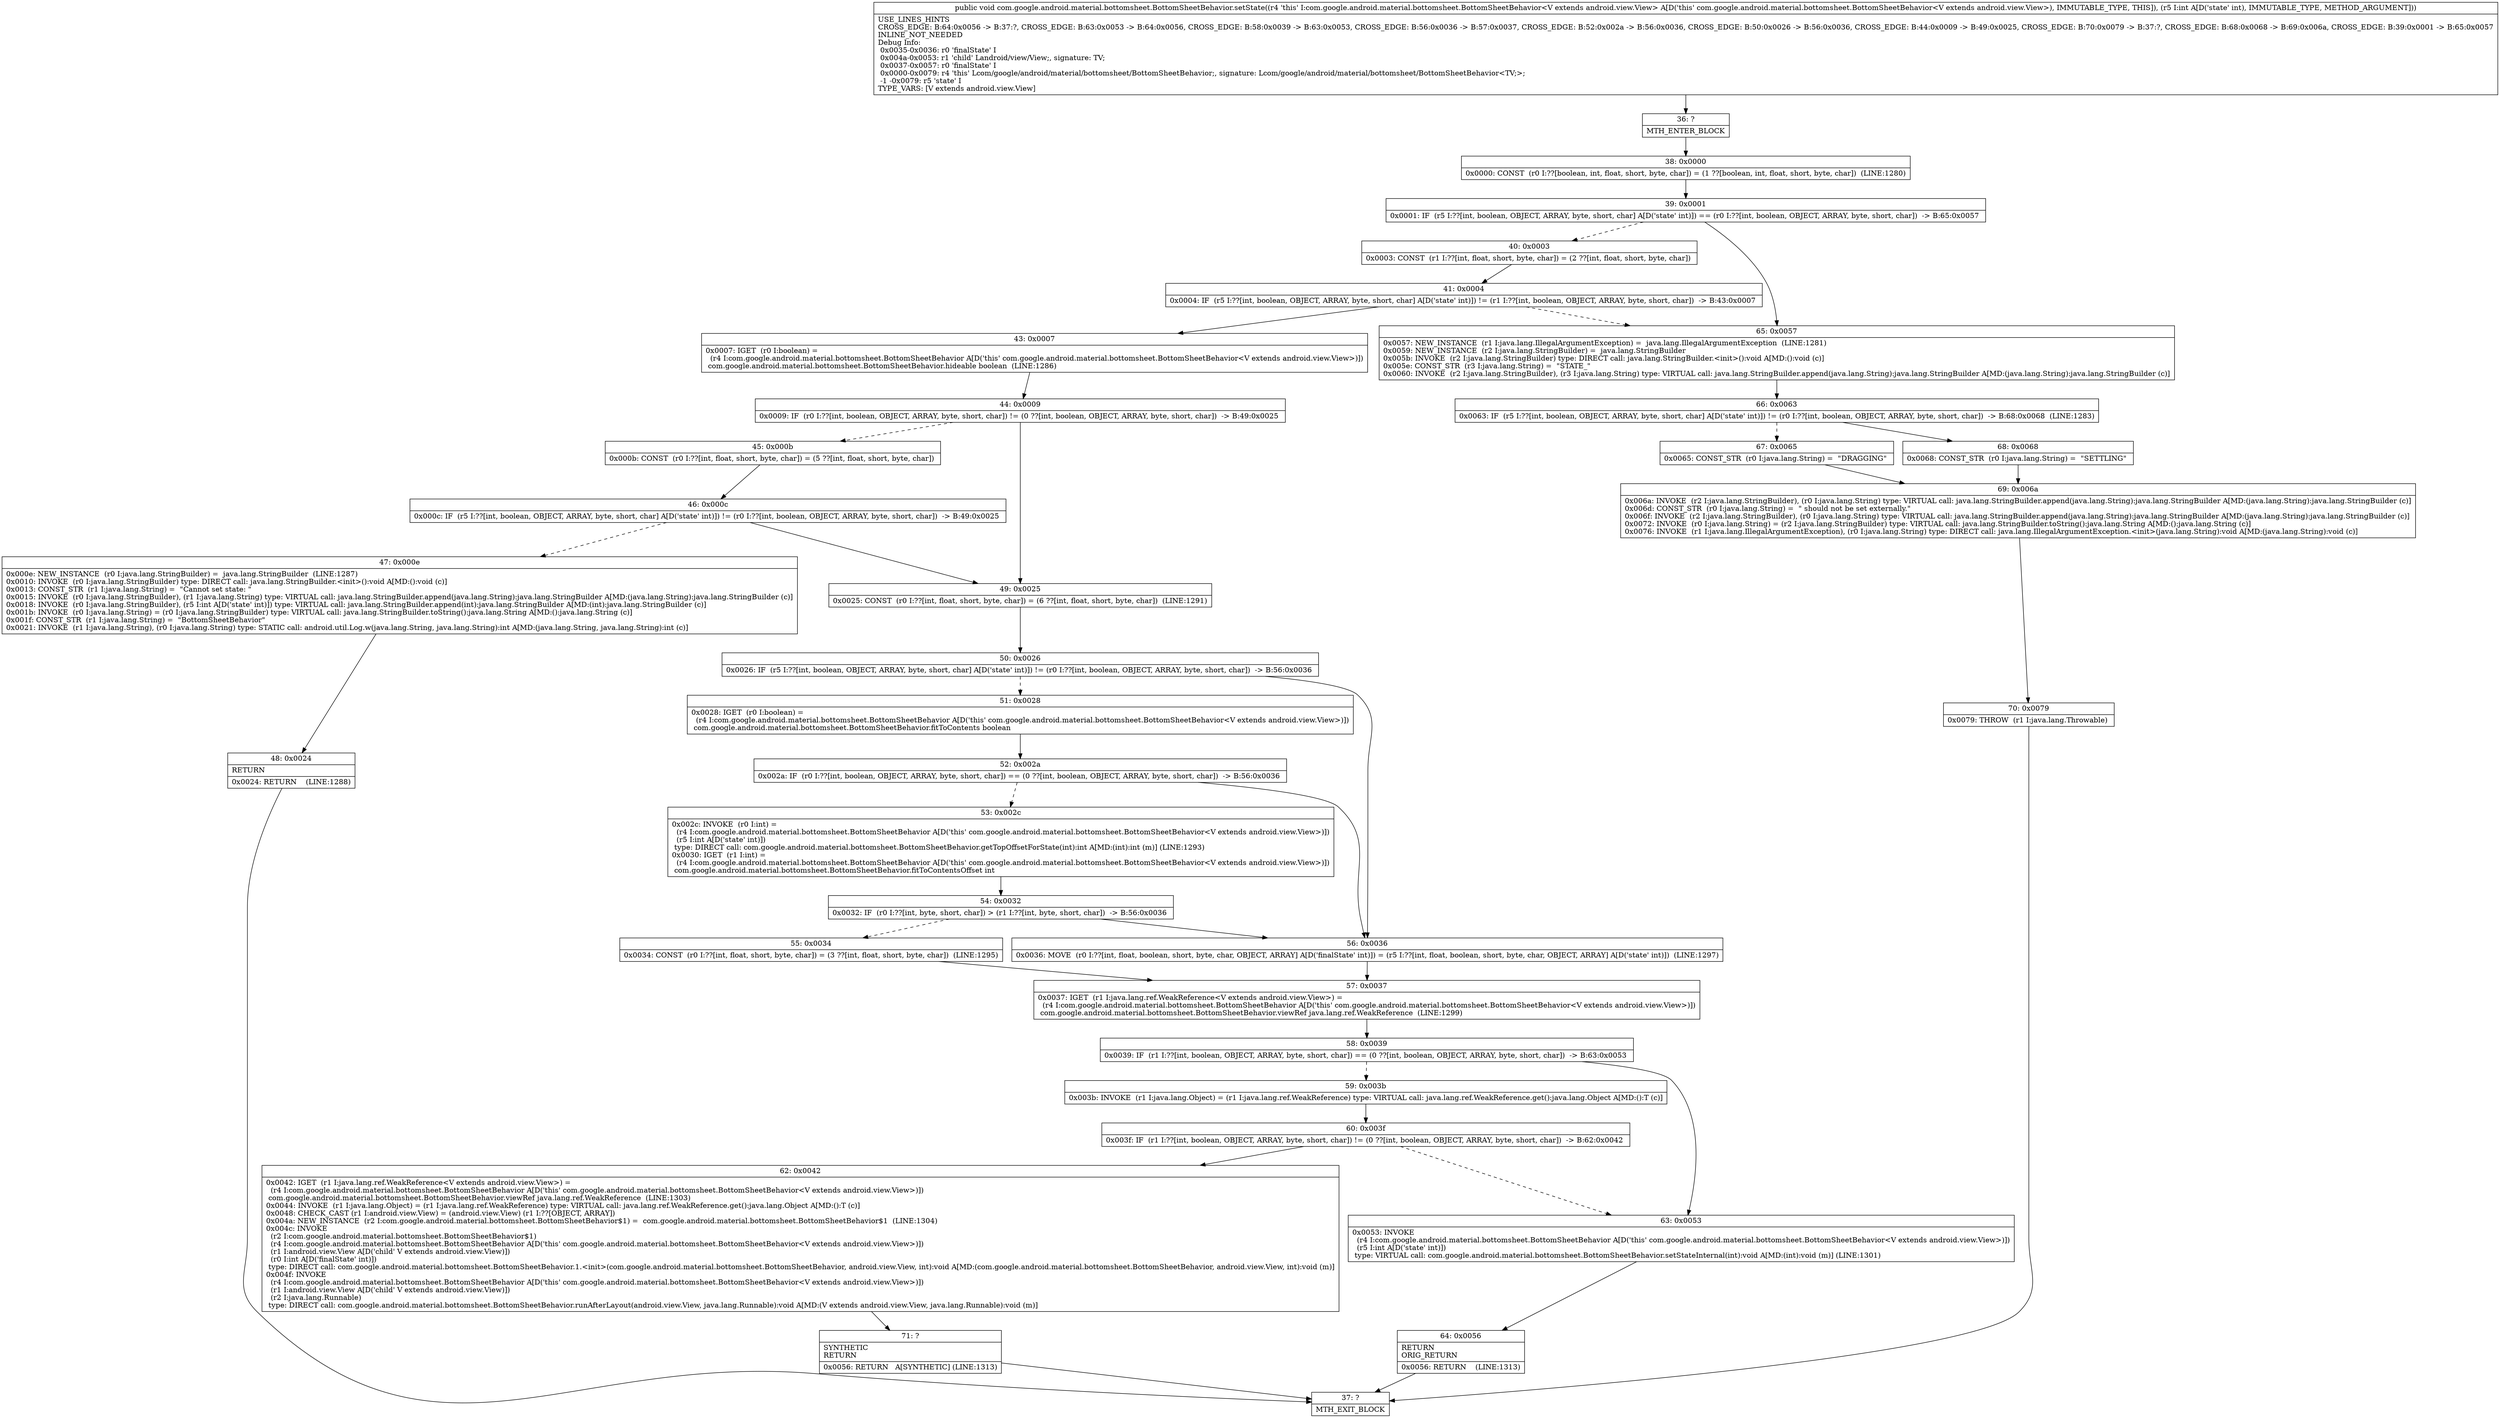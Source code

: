 digraph "CFG forcom.google.android.material.bottomsheet.BottomSheetBehavior.setState(I)V" {
Node_36 [shape=record,label="{36\:\ ?|MTH_ENTER_BLOCK\l}"];
Node_38 [shape=record,label="{38\:\ 0x0000|0x0000: CONST  (r0 I:??[boolean, int, float, short, byte, char]) = (1 ??[boolean, int, float, short, byte, char])  (LINE:1280)\l}"];
Node_39 [shape=record,label="{39\:\ 0x0001|0x0001: IF  (r5 I:??[int, boolean, OBJECT, ARRAY, byte, short, char] A[D('state' int)]) == (r0 I:??[int, boolean, OBJECT, ARRAY, byte, short, char])  \-\> B:65:0x0057 \l}"];
Node_40 [shape=record,label="{40\:\ 0x0003|0x0003: CONST  (r1 I:??[int, float, short, byte, char]) = (2 ??[int, float, short, byte, char]) \l}"];
Node_41 [shape=record,label="{41\:\ 0x0004|0x0004: IF  (r5 I:??[int, boolean, OBJECT, ARRAY, byte, short, char] A[D('state' int)]) != (r1 I:??[int, boolean, OBJECT, ARRAY, byte, short, char])  \-\> B:43:0x0007 \l}"];
Node_43 [shape=record,label="{43\:\ 0x0007|0x0007: IGET  (r0 I:boolean) = \l  (r4 I:com.google.android.material.bottomsheet.BottomSheetBehavior A[D('this' com.google.android.material.bottomsheet.BottomSheetBehavior\<V extends android.view.View\>)])\l com.google.android.material.bottomsheet.BottomSheetBehavior.hideable boolean  (LINE:1286)\l}"];
Node_44 [shape=record,label="{44\:\ 0x0009|0x0009: IF  (r0 I:??[int, boolean, OBJECT, ARRAY, byte, short, char]) != (0 ??[int, boolean, OBJECT, ARRAY, byte, short, char])  \-\> B:49:0x0025 \l}"];
Node_45 [shape=record,label="{45\:\ 0x000b|0x000b: CONST  (r0 I:??[int, float, short, byte, char]) = (5 ??[int, float, short, byte, char]) \l}"];
Node_46 [shape=record,label="{46\:\ 0x000c|0x000c: IF  (r5 I:??[int, boolean, OBJECT, ARRAY, byte, short, char] A[D('state' int)]) != (r0 I:??[int, boolean, OBJECT, ARRAY, byte, short, char])  \-\> B:49:0x0025 \l}"];
Node_47 [shape=record,label="{47\:\ 0x000e|0x000e: NEW_INSTANCE  (r0 I:java.lang.StringBuilder) =  java.lang.StringBuilder  (LINE:1287)\l0x0010: INVOKE  (r0 I:java.lang.StringBuilder) type: DIRECT call: java.lang.StringBuilder.\<init\>():void A[MD:():void (c)]\l0x0013: CONST_STR  (r1 I:java.lang.String) =  \"Cannot set state: \" \l0x0015: INVOKE  (r0 I:java.lang.StringBuilder), (r1 I:java.lang.String) type: VIRTUAL call: java.lang.StringBuilder.append(java.lang.String):java.lang.StringBuilder A[MD:(java.lang.String):java.lang.StringBuilder (c)]\l0x0018: INVOKE  (r0 I:java.lang.StringBuilder), (r5 I:int A[D('state' int)]) type: VIRTUAL call: java.lang.StringBuilder.append(int):java.lang.StringBuilder A[MD:(int):java.lang.StringBuilder (c)]\l0x001b: INVOKE  (r0 I:java.lang.String) = (r0 I:java.lang.StringBuilder) type: VIRTUAL call: java.lang.StringBuilder.toString():java.lang.String A[MD:():java.lang.String (c)]\l0x001f: CONST_STR  (r1 I:java.lang.String) =  \"BottomSheetBehavior\" \l0x0021: INVOKE  (r1 I:java.lang.String), (r0 I:java.lang.String) type: STATIC call: android.util.Log.w(java.lang.String, java.lang.String):int A[MD:(java.lang.String, java.lang.String):int (c)]\l}"];
Node_48 [shape=record,label="{48\:\ 0x0024|RETURN\l|0x0024: RETURN    (LINE:1288)\l}"];
Node_37 [shape=record,label="{37\:\ ?|MTH_EXIT_BLOCK\l}"];
Node_49 [shape=record,label="{49\:\ 0x0025|0x0025: CONST  (r0 I:??[int, float, short, byte, char]) = (6 ??[int, float, short, byte, char])  (LINE:1291)\l}"];
Node_50 [shape=record,label="{50\:\ 0x0026|0x0026: IF  (r5 I:??[int, boolean, OBJECT, ARRAY, byte, short, char] A[D('state' int)]) != (r0 I:??[int, boolean, OBJECT, ARRAY, byte, short, char])  \-\> B:56:0x0036 \l}"];
Node_51 [shape=record,label="{51\:\ 0x0028|0x0028: IGET  (r0 I:boolean) = \l  (r4 I:com.google.android.material.bottomsheet.BottomSheetBehavior A[D('this' com.google.android.material.bottomsheet.BottomSheetBehavior\<V extends android.view.View\>)])\l com.google.android.material.bottomsheet.BottomSheetBehavior.fitToContents boolean \l}"];
Node_52 [shape=record,label="{52\:\ 0x002a|0x002a: IF  (r0 I:??[int, boolean, OBJECT, ARRAY, byte, short, char]) == (0 ??[int, boolean, OBJECT, ARRAY, byte, short, char])  \-\> B:56:0x0036 \l}"];
Node_53 [shape=record,label="{53\:\ 0x002c|0x002c: INVOKE  (r0 I:int) = \l  (r4 I:com.google.android.material.bottomsheet.BottomSheetBehavior A[D('this' com.google.android.material.bottomsheet.BottomSheetBehavior\<V extends android.view.View\>)])\l  (r5 I:int A[D('state' int)])\l type: DIRECT call: com.google.android.material.bottomsheet.BottomSheetBehavior.getTopOffsetForState(int):int A[MD:(int):int (m)] (LINE:1293)\l0x0030: IGET  (r1 I:int) = \l  (r4 I:com.google.android.material.bottomsheet.BottomSheetBehavior A[D('this' com.google.android.material.bottomsheet.BottomSheetBehavior\<V extends android.view.View\>)])\l com.google.android.material.bottomsheet.BottomSheetBehavior.fitToContentsOffset int \l}"];
Node_54 [shape=record,label="{54\:\ 0x0032|0x0032: IF  (r0 I:??[int, byte, short, char]) \> (r1 I:??[int, byte, short, char])  \-\> B:56:0x0036 \l}"];
Node_55 [shape=record,label="{55\:\ 0x0034|0x0034: CONST  (r0 I:??[int, float, short, byte, char]) = (3 ??[int, float, short, byte, char])  (LINE:1295)\l}"];
Node_57 [shape=record,label="{57\:\ 0x0037|0x0037: IGET  (r1 I:java.lang.ref.WeakReference\<V extends android.view.View\>) = \l  (r4 I:com.google.android.material.bottomsheet.BottomSheetBehavior A[D('this' com.google.android.material.bottomsheet.BottomSheetBehavior\<V extends android.view.View\>)])\l com.google.android.material.bottomsheet.BottomSheetBehavior.viewRef java.lang.ref.WeakReference  (LINE:1299)\l}"];
Node_58 [shape=record,label="{58\:\ 0x0039|0x0039: IF  (r1 I:??[int, boolean, OBJECT, ARRAY, byte, short, char]) == (0 ??[int, boolean, OBJECT, ARRAY, byte, short, char])  \-\> B:63:0x0053 \l}"];
Node_59 [shape=record,label="{59\:\ 0x003b|0x003b: INVOKE  (r1 I:java.lang.Object) = (r1 I:java.lang.ref.WeakReference) type: VIRTUAL call: java.lang.ref.WeakReference.get():java.lang.Object A[MD:():T (c)]\l}"];
Node_60 [shape=record,label="{60\:\ 0x003f|0x003f: IF  (r1 I:??[int, boolean, OBJECT, ARRAY, byte, short, char]) != (0 ??[int, boolean, OBJECT, ARRAY, byte, short, char])  \-\> B:62:0x0042 \l}"];
Node_62 [shape=record,label="{62\:\ 0x0042|0x0042: IGET  (r1 I:java.lang.ref.WeakReference\<V extends android.view.View\>) = \l  (r4 I:com.google.android.material.bottomsheet.BottomSheetBehavior A[D('this' com.google.android.material.bottomsheet.BottomSheetBehavior\<V extends android.view.View\>)])\l com.google.android.material.bottomsheet.BottomSheetBehavior.viewRef java.lang.ref.WeakReference  (LINE:1303)\l0x0044: INVOKE  (r1 I:java.lang.Object) = (r1 I:java.lang.ref.WeakReference) type: VIRTUAL call: java.lang.ref.WeakReference.get():java.lang.Object A[MD:():T (c)]\l0x0048: CHECK_CAST (r1 I:android.view.View) = (android.view.View) (r1 I:??[OBJECT, ARRAY]) \l0x004a: NEW_INSTANCE  (r2 I:com.google.android.material.bottomsheet.BottomSheetBehavior$1) =  com.google.android.material.bottomsheet.BottomSheetBehavior$1  (LINE:1304)\l0x004c: INVOKE  \l  (r2 I:com.google.android.material.bottomsheet.BottomSheetBehavior$1)\l  (r4 I:com.google.android.material.bottomsheet.BottomSheetBehavior A[D('this' com.google.android.material.bottomsheet.BottomSheetBehavior\<V extends android.view.View\>)])\l  (r1 I:android.view.View A[D('child' V extends android.view.View)])\l  (r0 I:int A[D('finalState' int)])\l type: DIRECT call: com.google.android.material.bottomsheet.BottomSheetBehavior.1.\<init\>(com.google.android.material.bottomsheet.BottomSheetBehavior, android.view.View, int):void A[MD:(com.google.android.material.bottomsheet.BottomSheetBehavior, android.view.View, int):void (m)]\l0x004f: INVOKE  \l  (r4 I:com.google.android.material.bottomsheet.BottomSheetBehavior A[D('this' com.google.android.material.bottomsheet.BottomSheetBehavior\<V extends android.view.View\>)])\l  (r1 I:android.view.View A[D('child' V extends android.view.View)])\l  (r2 I:java.lang.Runnable)\l type: DIRECT call: com.google.android.material.bottomsheet.BottomSheetBehavior.runAfterLayout(android.view.View, java.lang.Runnable):void A[MD:(V extends android.view.View, java.lang.Runnable):void (m)]\l}"];
Node_71 [shape=record,label="{71\:\ ?|SYNTHETIC\lRETURN\l|0x0056: RETURN   A[SYNTHETIC] (LINE:1313)\l}"];
Node_63 [shape=record,label="{63\:\ 0x0053|0x0053: INVOKE  \l  (r4 I:com.google.android.material.bottomsheet.BottomSheetBehavior A[D('this' com.google.android.material.bottomsheet.BottomSheetBehavior\<V extends android.view.View\>)])\l  (r5 I:int A[D('state' int)])\l type: VIRTUAL call: com.google.android.material.bottomsheet.BottomSheetBehavior.setStateInternal(int):void A[MD:(int):void (m)] (LINE:1301)\l}"];
Node_64 [shape=record,label="{64\:\ 0x0056|RETURN\lORIG_RETURN\l|0x0056: RETURN    (LINE:1313)\l}"];
Node_56 [shape=record,label="{56\:\ 0x0036|0x0036: MOVE  (r0 I:??[int, float, boolean, short, byte, char, OBJECT, ARRAY] A[D('finalState' int)]) = (r5 I:??[int, float, boolean, short, byte, char, OBJECT, ARRAY] A[D('state' int)])  (LINE:1297)\l}"];
Node_65 [shape=record,label="{65\:\ 0x0057|0x0057: NEW_INSTANCE  (r1 I:java.lang.IllegalArgumentException) =  java.lang.IllegalArgumentException  (LINE:1281)\l0x0059: NEW_INSTANCE  (r2 I:java.lang.StringBuilder) =  java.lang.StringBuilder \l0x005b: INVOKE  (r2 I:java.lang.StringBuilder) type: DIRECT call: java.lang.StringBuilder.\<init\>():void A[MD:():void (c)]\l0x005e: CONST_STR  (r3 I:java.lang.String) =  \"STATE_\" \l0x0060: INVOKE  (r2 I:java.lang.StringBuilder), (r3 I:java.lang.String) type: VIRTUAL call: java.lang.StringBuilder.append(java.lang.String):java.lang.StringBuilder A[MD:(java.lang.String):java.lang.StringBuilder (c)]\l}"];
Node_66 [shape=record,label="{66\:\ 0x0063|0x0063: IF  (r5 I:??[int, boolean, OBJECT, ARRAY, byte, short, char] A[D('state' int)]) != (r0 I:??[int, boolean, OBJECT, ARRAY, byte, short, char])  \-\> B:68:0x0068  (LINE:1283)\l}"];
Node_67 [shape=record,label="{67\:\ 0x0065|0x0065: CONST_STR  (r0 I:java.lang.String) =  \"DRAGGING\" \l}"];
Node_69 [shape=record,label="{69\:\ 0x006a|0x006a: INVOKE  (r2 I:java.lang.StringBuilder), (r0 I:java.lang.String) type: VIRTUAL call: java.lang.StringBuilder.append(java.lang.String):java.lang.StringBuilder A[MD:(java.lang.String):java.lang.StringBuilder (c)]\l0x006d: CONST_STR  (r0 I:java.lang.String) =  \" should not be set externally.\" \l0x006f: INVOKE  (r2 I:java.lang.StringBuilder), (r0 I:java.lang.String) type: VIRTUAL call: java.lang.StringBuilder.append(java.lang.String):java.lang.StringBuilder A[MD:(java.lang.String):java.lang.StringBuilder (c)]\l0x0072: INVOKE  (r0 I:java.lang.String) = (r2 I:java.lang.StringBuilder) type: VIRTUAL call: java.lang.StringBuilder.toString():java.lang.String A[MD:():java.lang.String (c)]\l0x0076: INVOKE  (r1 I:java.lang.IllegalArgumentException), (r0 I:java.lang.String) type: DIRECT call: java.lang.IllegalArgumentException.\<init\>(java.lang.String):void A[MD:(java.lang.String):void (c)]\l}"];
Node_70 [shape=record,label="{70\:\ 0x0079|0x0079: THROW  (r1 I:java.lang.Throwable) \l}"];
Node_68 [shape=record,label="{68\:\ 0x0068|0x0068: CONST_STR  (r0 I:java.lang.String) =  \"SETTLING\" \l}"];
MethodNode[shape=record,label="{public void com.google.android.material.bottomsheet.BottomSheetBehavior.setState((r4 'this' I:com.google.android.material.bottomsheet.BottomSheetBehavior\<V extends android.view.View\> A[D('this' com.google.android.material.bottomsheet.BottomSheetBehavior\<V extends android.view.View\>), IMMUTABLE_TYPE, THIS]), (r5 I:int A[D('state' int), IMMUTABLE_TYPE, METHOD_ARGUMENT]))  | USE_LINES_HINTS\lCROSS_EDGE: B:64:0x0056 \-\> B:37:?, CROSS_EDGE: B:63:0x0053 \-\> B:64:0x0056, CROSS_EDGE: B:58:0x0039 \-\> B:63:0x0053, CROSS_EDGE: B:56:0x0036 \-\> B:57:0x0037, CROSS_EDGE: B:52:0x002a \-\> B:56:0x0036, CROSS_EDGE: B:50:0x0026 \-\> B:56:0x0036, CROSS_EDGE: B:44:0x0009 \-\> B:49:0x0025, CROSS_EDGE: B:70:0x0079 \-\> B:37:?, CROSS_EDGE: B:68:0x0068 \-\> B:69:0x006a, CROSS_EDGE: B:39:0x0001 \-\> B:65:0x0057\lINLINE_NOT_NEEDED\lDebug Info:\l  0x0035\-0x0036: r0 'finalState' I\l  0x004a\-0x0053: r1 'child' Landroid\/view\/View;, signature: TV;\l  0x0037\-0x0057: r0 'finalState' I\l  0x0000\-0x0079: r4 'this' Lcom\/google\/android\/material\/bottomsheet\/BottomSheetBehavior;, signature: Lcom\/google\/android\/material\/bottomsheet\/BottomSheetBehavior\<TV;\>;\l  \-1 \-0x0079: r5 'state' I\lTYPE_VARS: [V extends android.view.View]\l}"];
MethodNode -> Node_36;Node_36 -> Node_38;
Node_38 -> Node_39;
Node_39 -> Node_40[style=dashed];
Node_39 -> Node_65;
Node_40 -> Node_41;
Node_41 -> Node_43;
Node_41 -> Node_65[style=dashed];
Node_43 -> Node_44;
Node_44 -> Node_45[style=dashed];
Node_44 -> Node_49;
Node_45 -> Node_46;
Node_46 -> Node_47[style=dashed];
Node_46 -> Node_49;
Node_47 -> Node_48;
Node_48 -> Node_37;
Node_49 -> Node_50;
Node_50 -> Node_51[style=dashed];
Node_50 -> Node_56;
Node_51 -> Node_52;
Node_52 -> Node_53[style=dashed];
Node_52 -> Node_56;
Node_53 -> Node_54;
Node_54 -> Node_55[style=dashed];
Node_54 -> Node_56;
Node_55 -> Node_57;
Node_57 -> Node_58;
Node_58 -> Node_59[style=dashed];
Node_58 -> Node_63;
Node_59 -> Node_60;
Node_60 -> Node_62;
Node_60 -> Node_63[style=dashed];
Node_62 -> Node_71;
Node_71 -> Node_37;
Node_63 -> Node_64;
Node_64 -> Node_37;
Node_56 -> Node_57;
Node_65 -> Node_66;
Node_66 -> Node_67[style=dashed];
Node_66 -> Node_68;
Node_67 -> Node_69;
Node_69 -> Node_70;
Node_70 -> Node_37;
Node_68 -> Node_69;
}

